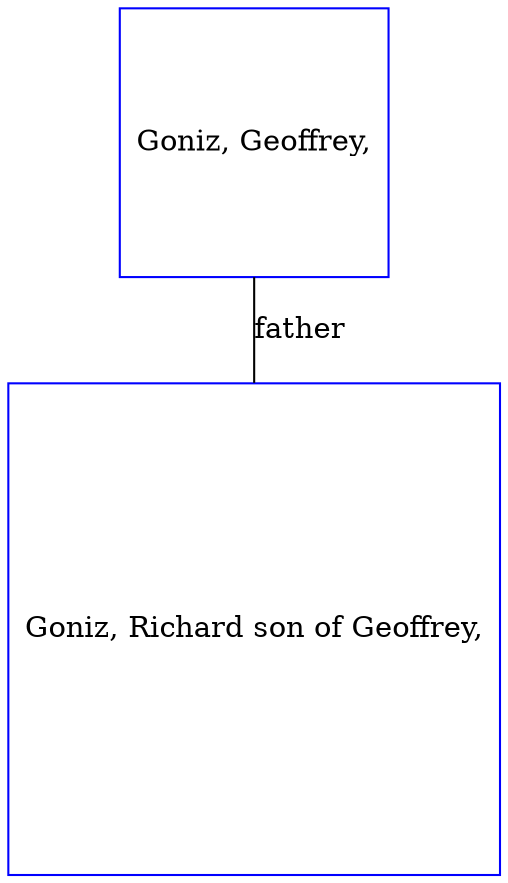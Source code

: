 digraph D {
    edge [dir=none];    node [shape=box];    "009980"   [label="Goniz, Richard son of Geoffrey,", shape=box, regular=1, color="blue"] ;
"009981"   [label="Goniz, Geoffrey,", shape=box, regular=1, color="blue"] ;
009981->009980 [label="father",arrowsize=0.0]; 
}